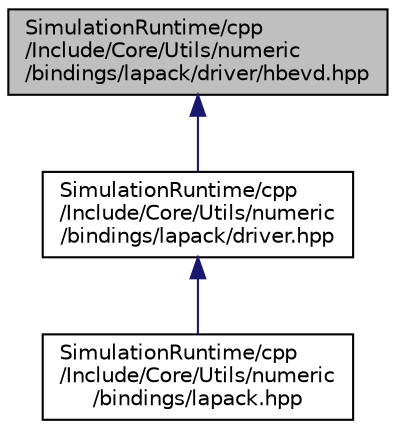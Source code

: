 digraph "SimulationRuntime/cpp/Include/Core/Utils/numeric/bindings/lapack/driver/hbevd.hpp"
{
  edge [fontname="Helvetica",fontsize="10",labelfontname="Helvetica",labelfontsize="10"];
  node [fontname="Helvetica",fontsize="10",shape=record];
  Node73 [label="SimulationRuntime/cpp\l/Include/Core/Utils/numeric\l/bindings/lapack/driver/hbevd.hpp",height=0.2,width=0.4,color="black", fillcolor="grey75", style="filled", fontcolor="black"];
  Node73 -> Node74 [dir="back",color="midnightblue",fontsize="10",style="solid",fontname="Helvetica"];
  Node74 [label="SimulationRuntime/cpp\l/Include/Core/Utils/numeric\l/bindings/lapack/driver.hpp",height=0.2,width=0.4,color="black", fillcolor="white", style="filled",URL="$d7/d7e/driver_8hpp.html"];
  Node74 -> Node75 [dir="back",color="midnightblue",fontsize="10",style="solid",fontname="Helvetica"];
  Node75 [label="SimulationRuntime/cpp\l/Include/Core/Utils/numeric\l/bindings/lapack.hpp",height=0.2,width=0.4,color="black", fillcolor="white", style="filled",URL="$df/dd2/lapack_8hpp.html"];
}
